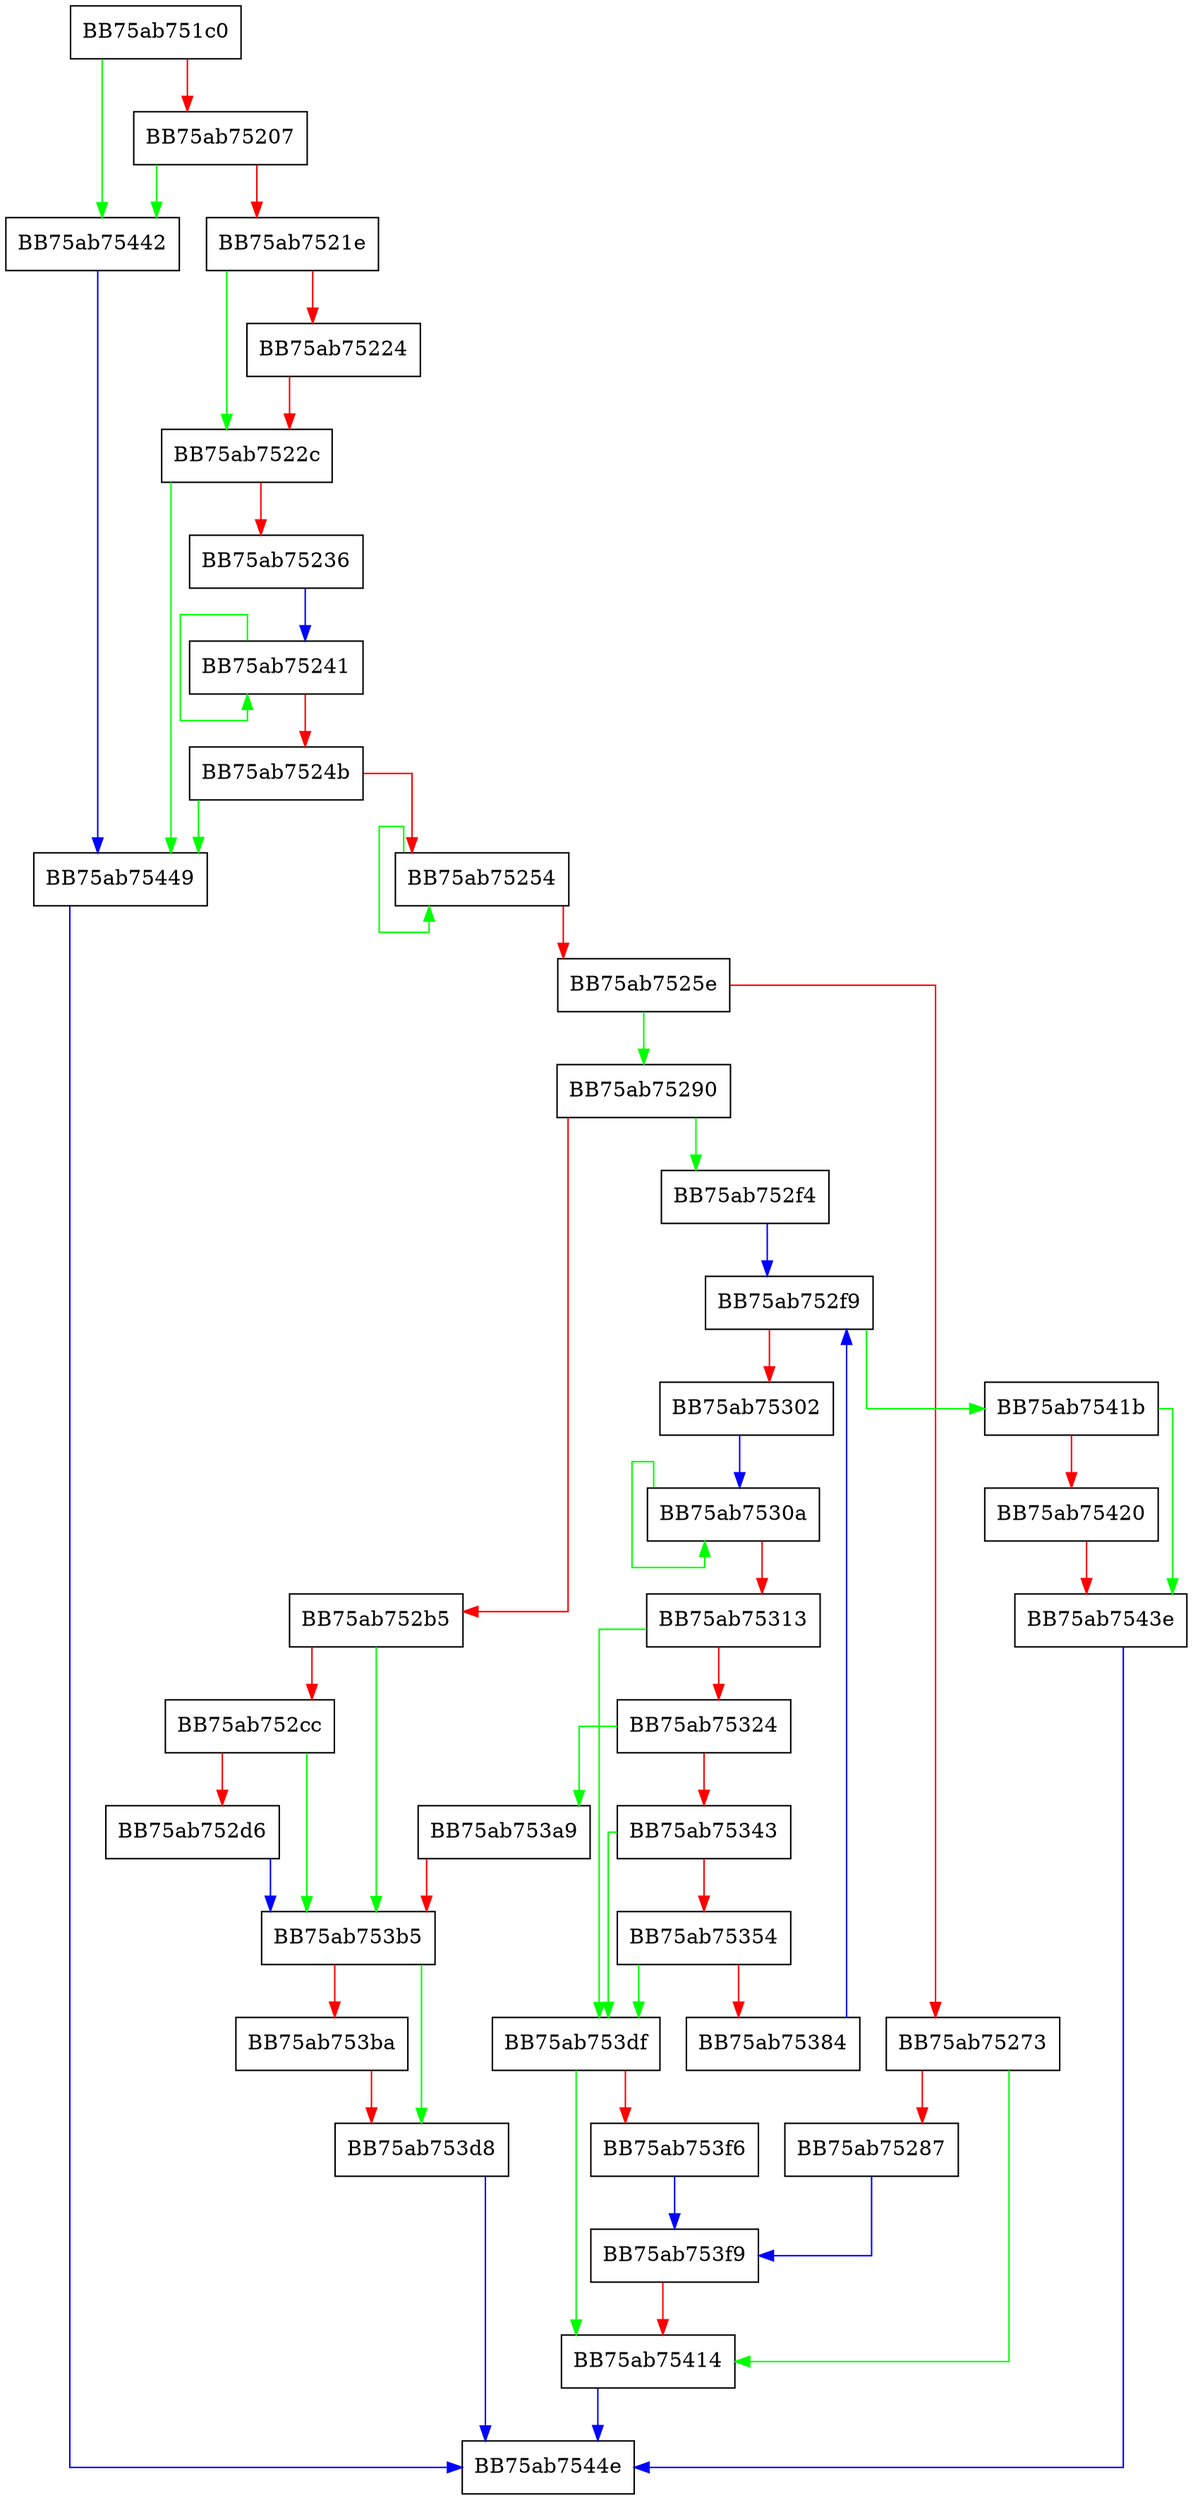 digraph pfnGetFileNameFromCommand {
  node [shape="box"];
  graph [splines=ortho];
  BB75ab751c0 -> BB75ab75442 [color="green"];
  BB75ab751c0 -> BB75ab75207 [color="red"];
  BB75ab75207 -> BB75ab75442 [color="green"];
  BB75ab75207 -> BB75ab7521e [color="red"];
  BB75ab7521e -> BB75ab7522c [color="green"];
  BB75ab7521e -> BB75ab75224 [color="red"];
  BB75ab75224 -> BB75ab7522c [color="red"];
  BB75ab7522c -> BB75ab75449 [color="green"];
  BB75ab7522c -> BB75ab75236 [color="red"];
  BB75ab75236 -> BB75ab75241 [color="blue"];
  BB75ab75241 -> BB75ab75241 [color="green"];
  BB75ab75241 -> BB75ab7524b [color="red"];
  BB75ab7524b -> BB75ab75449 [color="green"];
  BB75ab7524b -> BB75ab75254 [color="red"];
  BB75ab75254 -> BB75ab75254 [color="green"];
  BB75ab75254 -> BB75ab7525e [color="red"];
  BB75ab7525e -> BB75ab75290 [color="green"];
  BB75ab7525e -> BB75ab75273 [color="red"];
  BB75ab75273 -> BB75ab75414 [color="green"];
  BB75ab75273 -> BB75ab75287 [color="red"];
  BB75ab75287 -> BB75ab753f9 [color="blue"];
  BB75ab75290 -> BB75ab752f4 [color="green"];
  BB75ab75290 -> BB75ab752b5 [color="red"];
  BB75ab752b5 -> BB75ab753b5 [color="green"];
  BB75ab752b5 -> BB75ab752cc [color="red"];
  BB75ab752cc -> BB75ab753b5 [color="green"];
  BB75ab752cc -> BB75ab752d6 [color="red"];
  BB75ab752d6 -> BB75ab753b5 [color="blue"];
  BB75ab752f4 -> BB75ab752f9 [color="blue"];
  BB75ab752f9 -> BB75ab7541b [color="green"];
  BB75ab752f9 -> BB75ab75302 [color="red"];
  BB75ab75302 -> BB75ab7530a [color="blue"];
  BB75ab7530a -> BB75ab7530a [color="green"];
  BB75ab7530a -> BB75ab75313 [color="red"];
  BB75ab75313 -> BB75ab753df [color="green"];
  BB75ab75313 -> BB75ab75324 [color="red"];
  BB75ab75324 -> BB75ab753a9 [color="green"];
  BB75ab75324 -> BB75ab75343 [color="red"];
  BB75ab75343 -> BB75ab753df [color="green"];
  BB75ab75343 -> BB75ab75354 [color="red"];
  BB75ab75354 -> BB75ab753df [color="green"];
  BB75ab75354 -> BB75ab75384 [color="red"];
  BB75ab75384 -> BB75ab752f9 [color="blue"];
  BB75ab753a9 -> BB75ab753b5 [color="red"];
  BB75ab753b5 -> BB75ab753d8 [color="green"];
  BB75ab753b5 -> BB75ab753ba [color="red"];
  BB75ab753ba -> BB75ab753d8 [color="red"];
  BB75ab753d8 -> BB75ab7544e [color="blue"];
  BB75ab753df -> BB75ab75414 [color="green"];
  BB75ab753df -> BB75ab753f6 [color="red"];
  BB75ab753f6 -> BB75ab753f9 [color="blue"];
  BB75ab753f9 -> BB75ab75414 [color="red"];
  BB75ab75414 -> BB75ab7544e [color="blue"];
  BB75ab7541b -> BB75ab7543e [color="green"];
  BB75ab7541b -> BB75ab75420 [color="red"];
  BB75ab75420 -> BB75ab7543e [color="red"];
  BB75ab7543e -> BB75ab7544e [color="blue"];
  BB75ab75442 -> BB75ab75449 [color="blue"];
  BB75ab75449 -> BB75ab7544e [color="blue"];
}